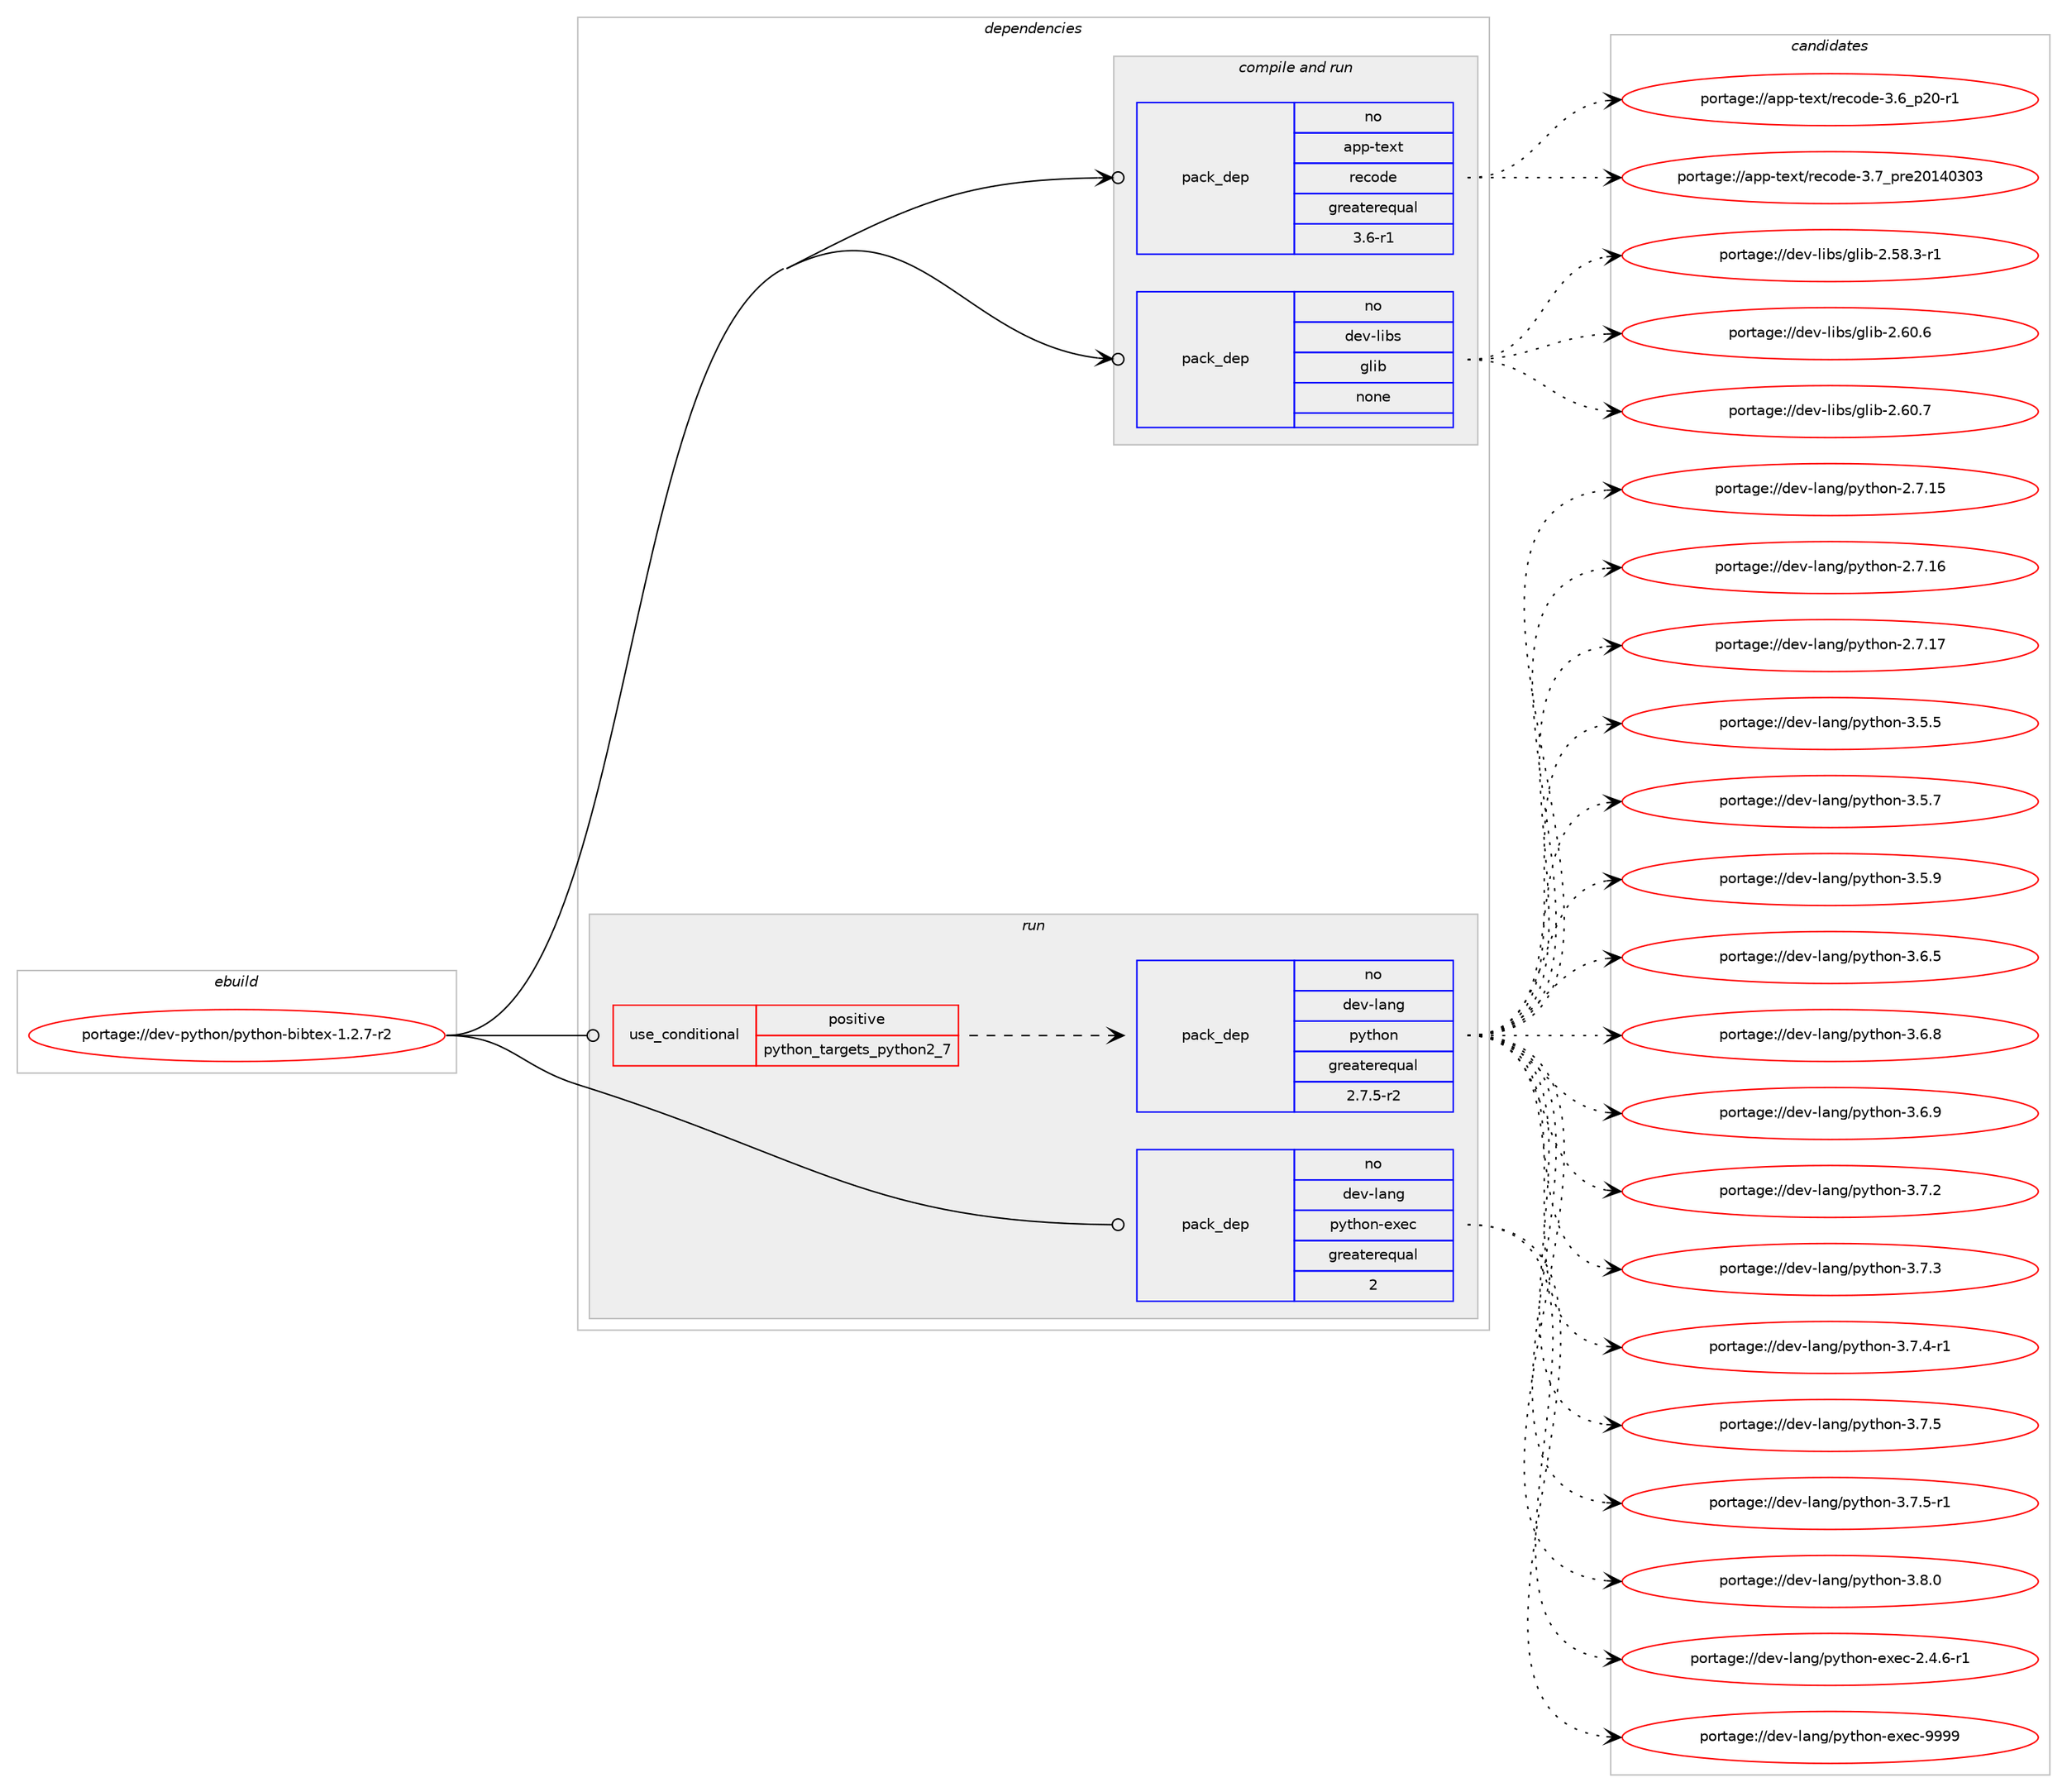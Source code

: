 digraph prolog {

# *************
# Graph options
# *************

newrank=true;
concentrate=true;
compound=true;
graph [rankdir=LR,fontname=Helvetica,fontsize=10,ranksep=1.5];#, ranksep=2.5, nodesep=0.2];
edge  [arrowhead=vee];
node  [fontname=Helvetica,fontsize=10];

# **********
# The ebuild
# **********

subgraph cluster_leftcol {
color=gray;
rank=same;
label=<<i>ebuild</i>>;
id [label="portage://dev-python/python-bibtex-1.2.7-r2", color=red, width=4, href="../dev-python/python-bibtex-1.2.7-r2.svg"];
}

# ****************
# The dependencies
# ****************

subgraph cluster_midcol {
color=gray;
label=<<i>dependencies</i>>;
subgraph cluster_compile {
fillcolor="#eeeeee";
style=filled;
label=<<i>compile</i>>;
}
subgraph cluster_compileandrun {
fillcolor="#eeeeee";
style=filled;
label=<<i>compile and run</i>>;
subgraph pack125254 {
dependency165260 [label=<<TABLE BORDER="0" CELLBORDER="1" CELLSPACING="0" CELLPADDING="4" WIDTH="220"><TR><TD ROWSPAN="6" CELLPADDING="30">pack_dep</TD></TR><TR><TD WIDTH="110">no</TD></TR><TR><TD>app-text</TD></TR><TR><TD>recode</TD></TR><TR><TD>greaterequal</TD></TR><TR><TD>3.6-r1</TD></TR></TABLE>>, shape=none, color=blue];
}
id:e -> dependency165260:w [weight=20,style="solid",arrowhead="odotvee"];
subgraph pack125255 {
dependency165261 [label=<<TABLE BORDER="0" CELLBORDER="1" CELLSPACING="0" CELLPADDING="4" WIDTH="220"><TR><TD ROWSPAN="6" CELLPADDING="30">pack_dep</TD></TR><TR><TD WIDTH="110">no</TD></TR><TR><TD>dev-libs</TD></TR><TR><TD>glib</TD></TR><TR><TD>none</TD></TR><TR><TD></TD></TR></TABLE>>, shape=none, color=blue];
}
id:e -> dependency165261:w [weight=20,style="solid",arrowhead="odotvee"];
}
subgraph cluster_run {
fillcolor="#eeeeee";
style=filled;
label=<<i>run</i>>;
subgraph cond36618 {
dependency165262 [label=<<TABLE BORDER="0" CELLBORDER="1" CELLSPACING="0" CELLPADDING="4"><TR><TD ROWSPAN="3" CELLPADDING="10">use_conditional</TD></TR><TR><TD>positive</TD></TR><TR><TD>python_targets_python2_7</TD></TR></TABLE>>, shape=none, color=red];
subgraph pack125256 {
dependency165263 [label=<<TABLE BORDER="0" CELLBORDER="1" CELLSPACING="0" CELLPADDING="4" WIDTH="220"><TR><TD ROWSPAN="6" CELLPADDING="30">pack_dep</TD></TR><TR><TD WIDTH="110">no</TD></TR><TR><TD>dev-lang</TD></TR><TR><TD>python</TD></TR><TR><TD>greaterequal</TD></TR><TR><TD>2.7.5-r2</TD></TR></TABLE>>, shape=none, color=blue];
}
dependency165262:e -> dependency165263:w [weight=20,style="dashed",arrowhead="vee"];
}
id:e -> dependency165262:w [weight=20,style="solid",arrowhead="odot"];
subgraph pack125257 {
dependency165264 [label=<<TABLE BORDER="0" CELLBORDER="1" CELLSPACING="0" CELLPADDING="4" WIDTH="220"><TR><TD ROWSPAN="6" CELLPADDING="30">pack_dep</TD></TR><TR><TD WIDTH="110">no</TD></TR><TR><TD>dev-lang</TD></TR><TR><TD>python-exec</TD></TR><TR><TD>greaterequal</TD></TR><TR><TD>2</TD></TR></TABLE>>, shape=none, color=blue];
}
id:e -> dependency165264:w [weight=20,style="solid",arrowhead="odot"];
}
}

# **************
# The candidates
# **************

subgraph cluster_choices {
rank=same;
color=gray;
label=<<i>candidates</i>>;

subgraph choice125254 {
color=black;
nodesep=1;
choiceportage97112112451161011201164711410199111100101455146549511250484511449 [label="portage://app-text/recode-3.6_p20-r1", color=red, width=4,href="../app-text/recode-3.6_p20-r1.svg"];
choiceportage9711211245116101120116471141019911110010145514655951121141015048495248514851 [label="portage://app-text/recode-3.7_pre20140303", color=red, width=4,href="../app-text/recode-3.7_pre20140303.svg"];
dependency165260:e -> choiceportage97112112451161011201164711410199111100101455146549511250484511449:w [style=dotted,weight="100"];
dependency165260:e -> choiceportage9711211245116101120116471141019911110010145514655951121141015048495248514851:w [style=dotted,weight="100"];
}
subgraph choice125255 {
color=black;
nodesep=1;
choiceportage10010111845108105981154710310810598455046535646514511449 [label="portage://dev-libs/glib-2.58.3-r1", color=red, width=4,href="../dev-libs/glib-2.58.3-r1.svg"];
choiceportage1001011184510810598115471031081059845504654484654 [label="portage://dev-libs/glib-2.60.6", color=red, width=4,href="../dev-libs/glib-2.60.6.svg"];
choiceportage1001011184510810598115471031081059845504654484655 [label="portage://dev-libs/glib-2.60.7", color=red, width=4,href="../dev-libs/glib-2.60.7.svg"];
dependency165261:e -> choiceportage10010111845108105981154710310810598455046535646514511449:w [style=dotted,weight="100"];
dependency165261:e -> choiceportage1001011184510810598115471031081059845504654484654:w [style=dotted,weight="100"];
dependency165261:e -> choiceportage1001011184510810598115471031081059845504654484655:w [style=dotted,weight="100"];
}
subgraph choice125256 {
color=black;
nodesep=1;
choiceportage10010111845108971101034711212111610411111045504655464953 [label="portage://dev-lang/python-2.7.15", color=red, width=4,href="../dev-lang/python-2.7.15.svg"];
choiceportage10010111845108971101034711212111610411111045504655464954 [label="portage://dev-lang/python-2.7.16", color=red, width=4,href="../dev-lang/python-2.7.16.svg"];
choiceportage10010111845108971101034711212111610411111045504655464955 [label="portage://dev-lang/python-2.7.17", color=red, width=4,href="../dev-lang/python-2.7.17.svg"];
choiceportage100101118451089711010347112121116104111110455146534653 [label="portage://dev-lang/python-3.5.5", color=red, width=4,href="../dev-lang/python-3.5.5.svg"];
choiceportage100101118451089711010347112121116104111110455146534655 [label="portage://dev-lang/python-3.5.7", color=red, width=4,href="../dev-lang/python-3.5.7.svg"];
choiceportage100101118451089711010347112121116104111110455146534657 [label="portage://dev-lang/python-3.5.9", color=red, width=4,href="../dev-lang/python-3.5.9.svg"];
choiceportage100101118451089711010347112121116104111110455146544653 [label="portage://dev-lang/python-3.6.5", color=red, width=4,href="../dev-lang/python-3.6.5.svg"];
choiceportage100101118451089711010347112121116104111110455146544656 [label="portage://dev-lang/python-3.6.8", color=red, width=4,href="../dev-lang/python-3.6.8.svg"];
choiceportage100101118451089711010347112121116104111110455146544657 [label="portage://dev-lang/python-3.6.9", color=red, width=4,href="../dev-lang/python-3.6.9.svg"];
choiceportage100101118451089711010347112121116104111110455146554650 [label="portage://dev-lang/python-3.7.2", color=red, width=4,href="../dev-lang/python-3.7.2.svg"];
choiceportage100101118451089711010347112121116104111110455146554651 [label="portage://dev-lang/python-3.7.3", color=red, width=4,href="../dev-lang/python-3.7.3.svg"];
choiceportage1001011184510897110103471121211161041111104551465546524511449 [label="portage://dev-lang/python-3.7.4-r1", color=red, width=4,href="../dev-lang/python-3.7.4-r1.svg"];
choiceportage100101118451089711010347112121116104111110455146554653 [label="portage://dev-lang/python-3.7.5", color=red, width=4,href="../dev-lang/python-3.7.5.svg"];
choiceportage1001011184510897110103471121211161041111104551465546534511449 [label="portage://dev-lang/python-3.7.5-r1", color=red, width=4,href="../dev-lang/python-3.7.5-r1.svg"];
choiceportage100101118451089711010347112121116104111110455146564648 [label="portage://dev-lang/python-3.8.0", color=red, width=4,href="../dev-lang/python-3.8.0.svg"];
dependency165263:e -> choiceportage10010111845108971101034711212111610411111045504655464953:w [style=dotted,weight="100"];
dependency165263:e -> choiceportage10010111845108971101034711212111610411111045504655464954:w [style=dotted,weight="100"];
dependency165263:e -> choiceportage10010111845108971101034711212111610411111045504655464955:w [style=dotted,weight="100"];
dependency165263:e -> choiceportage100101118451089711010347112121116104111110455146534653:w [style=dotted,weight="100"];
dependency165263:e -> choiceportage100101118451089711010347112121116104111110455146534655:w [style=dotted,weight="100"];
dependency165263:e -> choiceportage100101118451089711010347112121116104111110455146534657:w [style=dotted,weight="100"];
dependency165263:e -> choiceportage100101118451089711010347112121116104111110455146544653:w [style=dotted,weight="100"];
dependency165263:e -> choiceportage100101118451089711010347112121116104111110455146544656:w [style=dotted,weight="100"];
dependency165263:e -> choiceportage100101118451089711010347112121116104111110455146544657:w [style=dotted,weight="100"];
dependency165263:e -> choiceportage100101118451089711010347112121116104111110455146554650:w [style=dotted,weight="100"];
dependency165263:e -> choiceportage100101118451089711010347112121116104111110455146554651:w [style=dotted,weight="100"];
dependency165263:e -> choiceportage1001011184510897110103471121211161041111104551465546524511449:w [style=dotted,weight="100"];
dependency165263:e -> choiceportage100101118451089711010347112121116104111110455146554653:w [style=dotted,weight="100"];
dependency165263:e -> choiceportage1001011184510897110103471121211161041111104551465546534511449:w [style=dotted,weight="100"];
dependency165263:e -> choiceportage100101118451089711010347112121116104111110455146564648:w [style=dotted,weight="100"];
}
subgraph choice125257 {
color=black;
nodesep=1;
choiceportage10010111845108971101034711212111610411111045101120101994550465246544511449 [label="portage://dev-lang/python-exec-2.4.6-r1", color=red, width=4,href="../dev-lang/python-exec-2.4.6-r1.svg"];
choiceportage10010111845108971101034711212111610411111045101120101994557575757 [label="portage://dev-lang/python-exec-9999", color=red, width=4,href="../dev-lang/python-exec-9999.svg"];
dependency165264:e -> choiceportage10010111845108971101034711212111610411111045101120101994550465246544511449:w [style=dotted,weight="100"];
dependency165264:e -> choiceportage10010111845108971101034711212111610411111045101120101994557575757:w [style=dotted,weight="100"];
}
}

}

